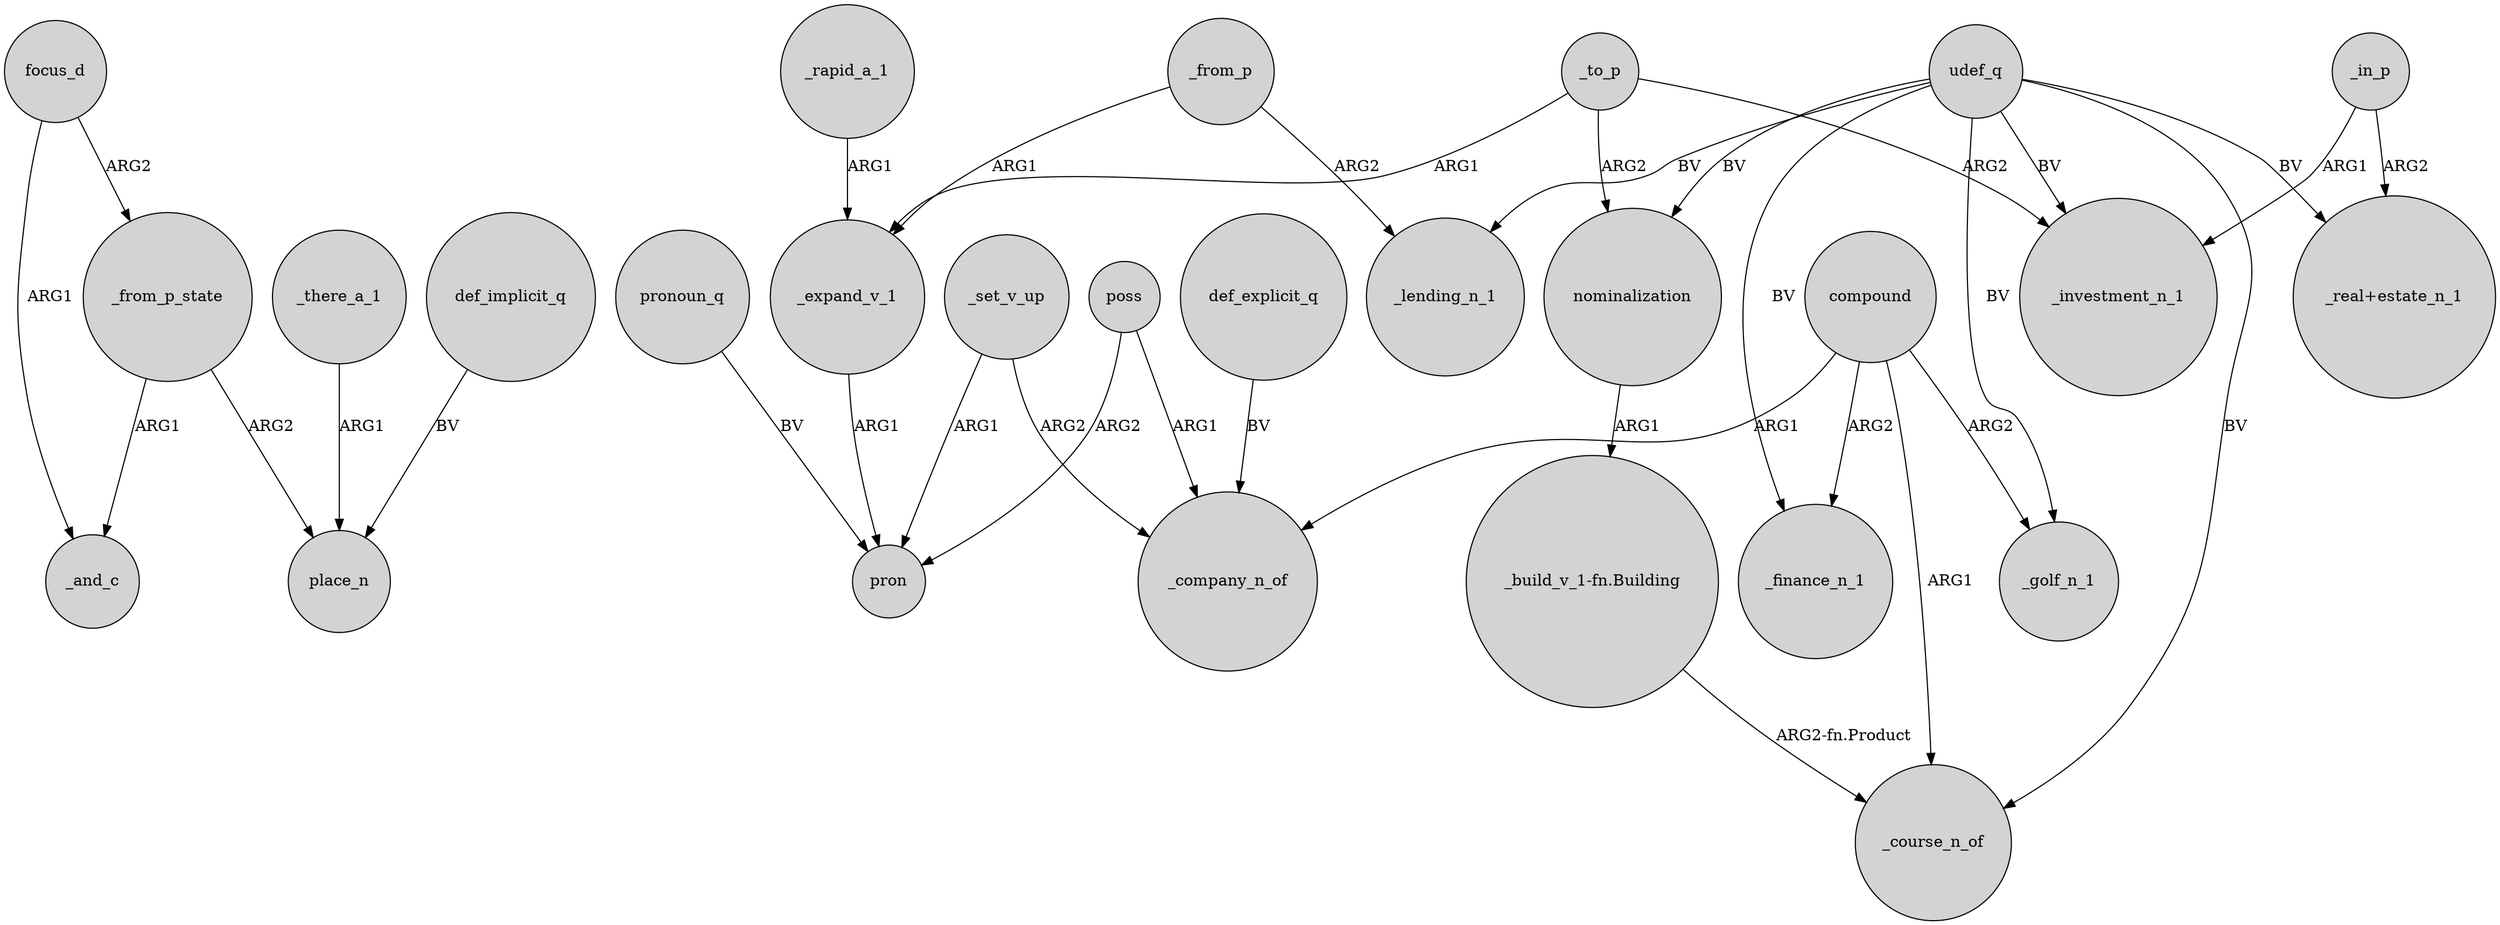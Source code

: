 digraph {
	node [shape=circle style=filled]
	_from_p_state -> _and_c [label=ARG1]
	udef_q -> _lending_n_1 [label=BV]
	poss -> pron [label=ARG2]
	udef_q -> _finance_n_1 [label=BV]
	_to_p -> _investment_n_1 [label=ARG2]
	_expand_v_1 -> pron [label=ARG1]
	_from_p_state -> place_n [label=ARG2]
	nominalization -> "_build_v_1-fn.Building" [label=ARG1]
	_in_p -> "_real+estate_n_1" [label=ARG2]
	_set_v_up -> pron [label=ARG1]
	udef_q -> _course_n_of [label=BV]
	def_implicit_q -> place_n [label=BV]
	compound -> _finance_n_1 [label=ARG2]
	_from_p -> _lending_n_1 [label=ARG2]
	def_explicit_q -> _company_n_of [label=BV]
	compound -> _company_n_of [label=ARG1]
	pronoun_q -> pron [label=BV]
	compound -> _course_n_of [label=ARG1]
	compound -> _golf_n_1 [label=ARG2]
	_to_p -> nominalization [label=ARG2]
	_to_p -> _expand_v_1 [label=ARG1]
	udef_q -> "_real+estate_n_1" [label=BV]
	"_build_v_1-fn.Building" -> _course_n_of [label="ARG2-fn.Product"]
	focus_d -> _and_c [label=ARG1]
	_from_p -> _expand_v_1 [label=ARG1]
	_set_v_up -> _company_n_of [label=ARG2]
	udef_q -> nominalization [label=BV]
	_rapid_a_1 -> _expand_v_1 [label=ARG1]
	udef_q -> _investment_n_1 [label=BV]
	poss -> _company_n_of [label=ARG1]
	udef_q -> _golf_n_1 [label=BV]
	_in_p -> _investment_n_1 [label=ARG1]
	_there_a_1 -> place_n [label=ARG1]
	focus_d -> _from_p_state [label=ARG2]
}
